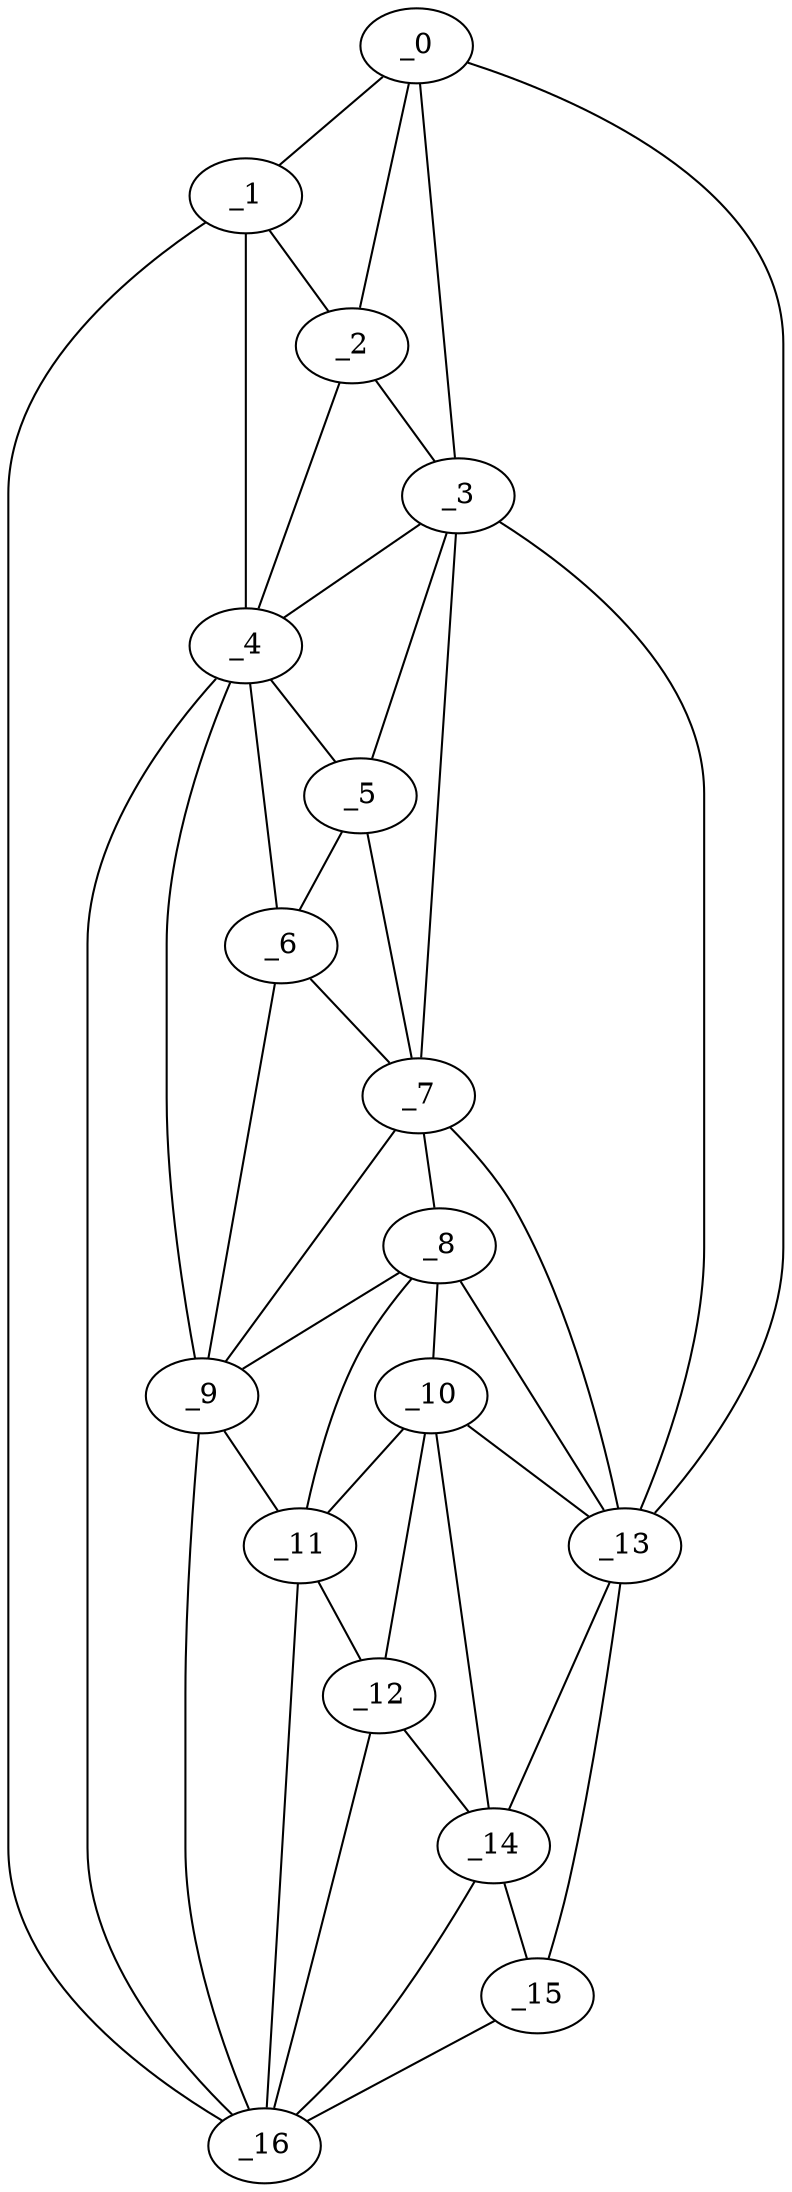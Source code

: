 graph "obj98__315.gxl" {
	_0	 [x=5,
		y=68];
	_1	 [x=31,
		y=94];
	_0 -- _1	 [valence=1];
	_2	 [x=32,
		y=78];
	_0 -- _2	 [valence=1];
	_3	 [x=38,
		y=62];
	_0 -- _3	 [valence=2];
	_13	 [x=100,
		y=32];
	_0 -- _13	 [valence=1];
	_1 -- _2	 [valence=2];
	_4	 [x=54,
		y=82];
	_1 -- _4	 [valence=2];
	_16	 [x=125,
		y=58];
	_1 -- _16	 [valence=1];
	_2 -- _3	 [valence=2];
	_2 -- _4	 [valence=1];
	_3 -- _4	 [valence=2];
	_5	 [x=55,
		y=58];
	_3 -- _5	 [valence=2];
	_7	 [x=64,
		y=53];
	_3 -- _7	 [valence=2];
	_3 -- _13	 [valence=2];
	_4 -- _5	 [valence=1];
	_6	 [x=63,
		y=71];
	_4 -- _6	 [valence=2];
	_9	 [x=80,
		y=71];
	_4 -- _9	 [valence=2];
	_4 -- _16	 [valence=1];
	_5 -- _6	 [valence=2];
	_5 -- _7	 [valence=1];
	_6 -- _7	 [valence=2];
	_6 -- _9	 [valence=2];
	_8	 [x=73,
		y=50];
	_7 -- _8	 [valence=2];
	_7 -- _9	 [valence=2];
	_7 -- _13	 [valence=1];
	_8 -- _9	 [valence=2];
	_10	 [x=92,
		y=41];
	_8 -- _10	 [valence=2];
	_11	 [x=94,
		y=65];
	_8 -- _11	 [valence=1];
	_8 -- _13	 [valence=2];
	_9 -- _11	 [valence=2];
	_9 -- _16	 [valence=2];
	_10 -- _11	 [valence=2];
	_12	 [x=99,
		y=60];
	_10 -- _12	 [valence=2];
	_10 -- _13	 [valence=1];
	_14	 [x=109,
		y=39];
	_10 -- _14	 [valence=2];
	_11 -- _12	 [valence=2];
	_11 -- _16	 [valence=2];
	_12 -- _14	 [valence=2];
	_12 -- _16	 [valence=2];
	_13 -- _14	 [valence=2];
	_15	 [x=125,
		y=41];
	_13 -- _15	 [valence=1];
	_14 -- _15	 [valence=2];
	_14 -- _16	 [valence=1];
	_15 -- _16	 [valence=1];
}
